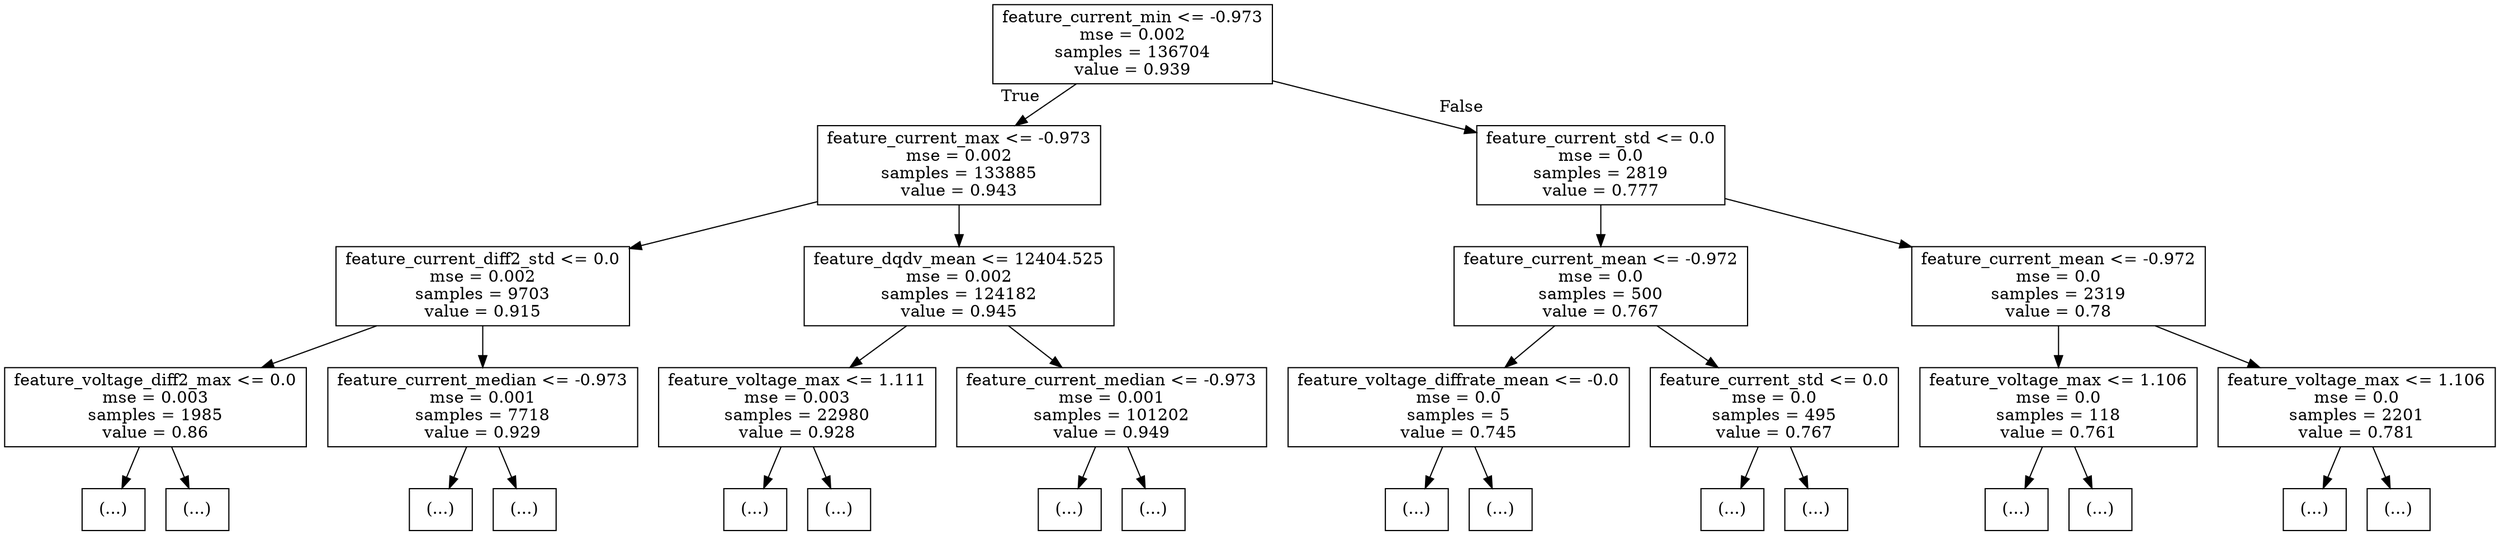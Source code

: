 digraph Tree {
node [shape=box] ;
0 [label="feature_current_min <= -0.973\nmse = 0.002\nsamples = 136704\nvalue = 0.939"] ;
1 [label="feature_current_max <= -0.973\nmse = 0.002\nsamples = 133885\nvalue = 0.943"] ;
0 -> 1 [labeldistance=2.5, labelangle=45, headlabel="True"] ;
2 [label="feature_current_diff2_std <= 0.0\nmse = 0.002\nsamples = 9703\nvalue = 0.915"] ;
1 -> 2 ;
3 [label="feature_voltage_diff2_max <= 0.0\nmse = 0.003\nsamples = 1985\nvalue = 0.86"] ;
2 -> 3 ;
4 [label="(...)"] ;
3 -> 4 ;
5 [label="(...)"] ;
3 -> 5 ;
1806 [label="feature_current_median <= -0.973\nmse = 0.001\nsamples = 7718\nvalue = 0.929"] ;
2 -> 1806 ;
1807 [label="(...)"] ;
1806 -> 1807 ;
2996 [label="(...)"] ;
1806 -> 2996 ;
6139 [label="feature_dqdv_mean <= 12404.525\nmse = 0.002\nsamples = 124182\nvalue = 0.945"] ;
1 -> 6139 ;
6140 [label="feature_voltage_max <= 1.111\nmse = 0.003\nsamples = 22980\nvalue = 0.928"] ;
6139 -> 6140 ;
6141 [label="(...)"] ;
6140 -> 6141 ;
21958 [label="(...)"] ;
6140 -> 21958 ;
26557 [label="feature_current_median <= -0.973\nmse = 0.001\nsamples = 101202\nvalue = 0.949"] ;
6139 -> 26557 ;
26558 [label="(...)"] ;
26557 -> 26558 ;
74767 [label="(...)"] ;
26557 -> 74767 ;
93892 [label="feature_current_std <= 0.0\nmse = 0.0\nsamples = 2819\nvalue = 0.777"] ;
0 -> 93892 [labeldistance=2.5, labelangle=-45, headlabel="False"] ;
93893 [label="feature_current_mean <= -0.972\nmse = 0.0\nsamples = 500\nvalue = 0.767"] ;
93892 -> 93893 ;
93894 [label="feature_voltage_diffrate_mean <= -0.0\nmse = 0.0\nsamples = 5\nvalue = 0.745"] ;
93893 -> 93894 ;
93895 [label="(...)"] ;
93894 -> 93895 ;
93896 [label="(...)"] ;
93894 -> 93896 ;
93897 [label="feature_current_std <= 0.0\nmse = 0.0\nsamples = 495\nvalue = 0.767"] ;
93893 -> 93897 ;
93898 [label="(...)"] ;
93897 -> 93898 ;
94123 [label="(...)"] ;
93897 -> 94123 ;
94202 [label="feature_current_mean <= -0.972\nmse = 0.0\nsamples = 2319\nvalue = 0.78"] ;
93892 -> 94202 ;
94203 [label="feature_voltage_max <= 1.106\nmse = 0.0\nsamples = 118\nvalue = 0.761"] ;
94202 -> 94203 ;
94204 [label="(...)"] ;
94203 -> 94204 ;
94273 [label="(...)"] ;
94203 -> 94273 ;
94282 [label="feature_voltage_max <= 1.106\nmse = 0.0\nsamples = 2201\nvalue = 0.781"] ;
94202 -> 94282 ;
94283 [label="(...)"] ;
94282 -> 94283 ;
95672 [label="(...)"] ;
94282 -> 95672 ;
}